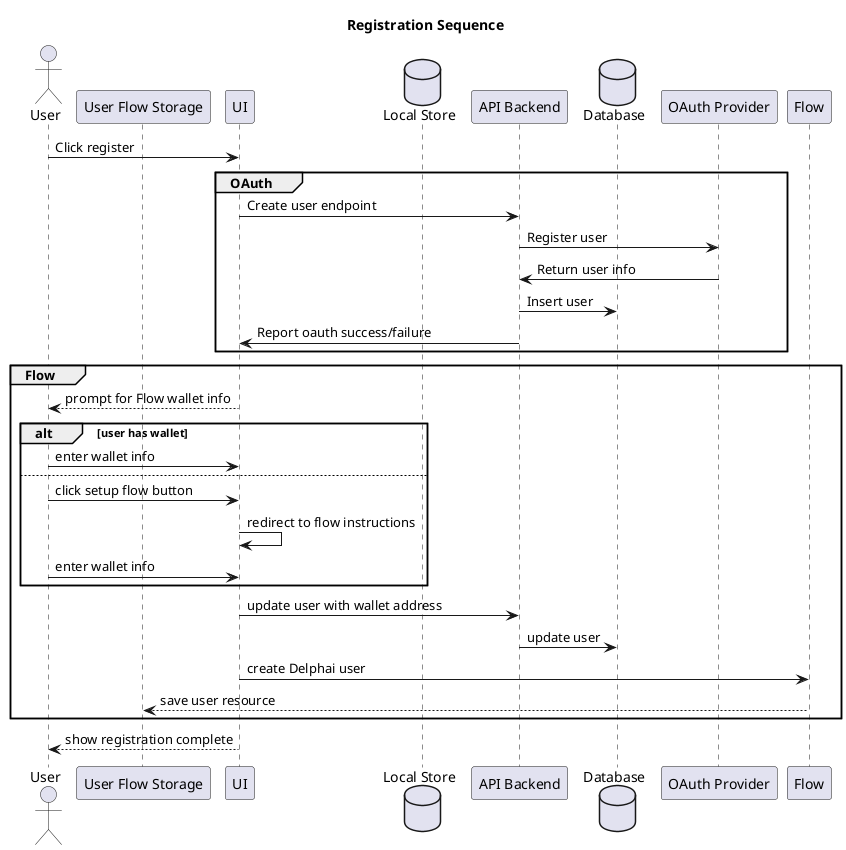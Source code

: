 @startuml Registration Sequence

title Registration Sequence

actor User as user
participant "User Flow Storage" as storage
participant UI as ui
database "Local Store" as localstore
participant "API Backend" as api
database Database as db
participant "OAuth Provider" as oauth
participant Flow as flow

user -> ui : Click register 

group OAuth
    ui -> api : Create user endpoint
    api -> oauth : Register user
    oauth -> api : Return user info
    api -> db : Insert user
    api -> ui : Report oauth success/failure
end

group Flow
    ui --> user : prompt for Flow wallet info
    alt user has wallet
        user -> ui : enter wallet info
    else
        user -> ui : click setup flow button
        ui -> ui : redirect to flow instructions
        user -> ui : enter wallet info
    end

    ui -> api : update user with wallet address
    api -> db : update user
    ui -> flow : create Delphai user
    flow --> storage : save user resource
end

ui --> user : show registration complete

@enduml